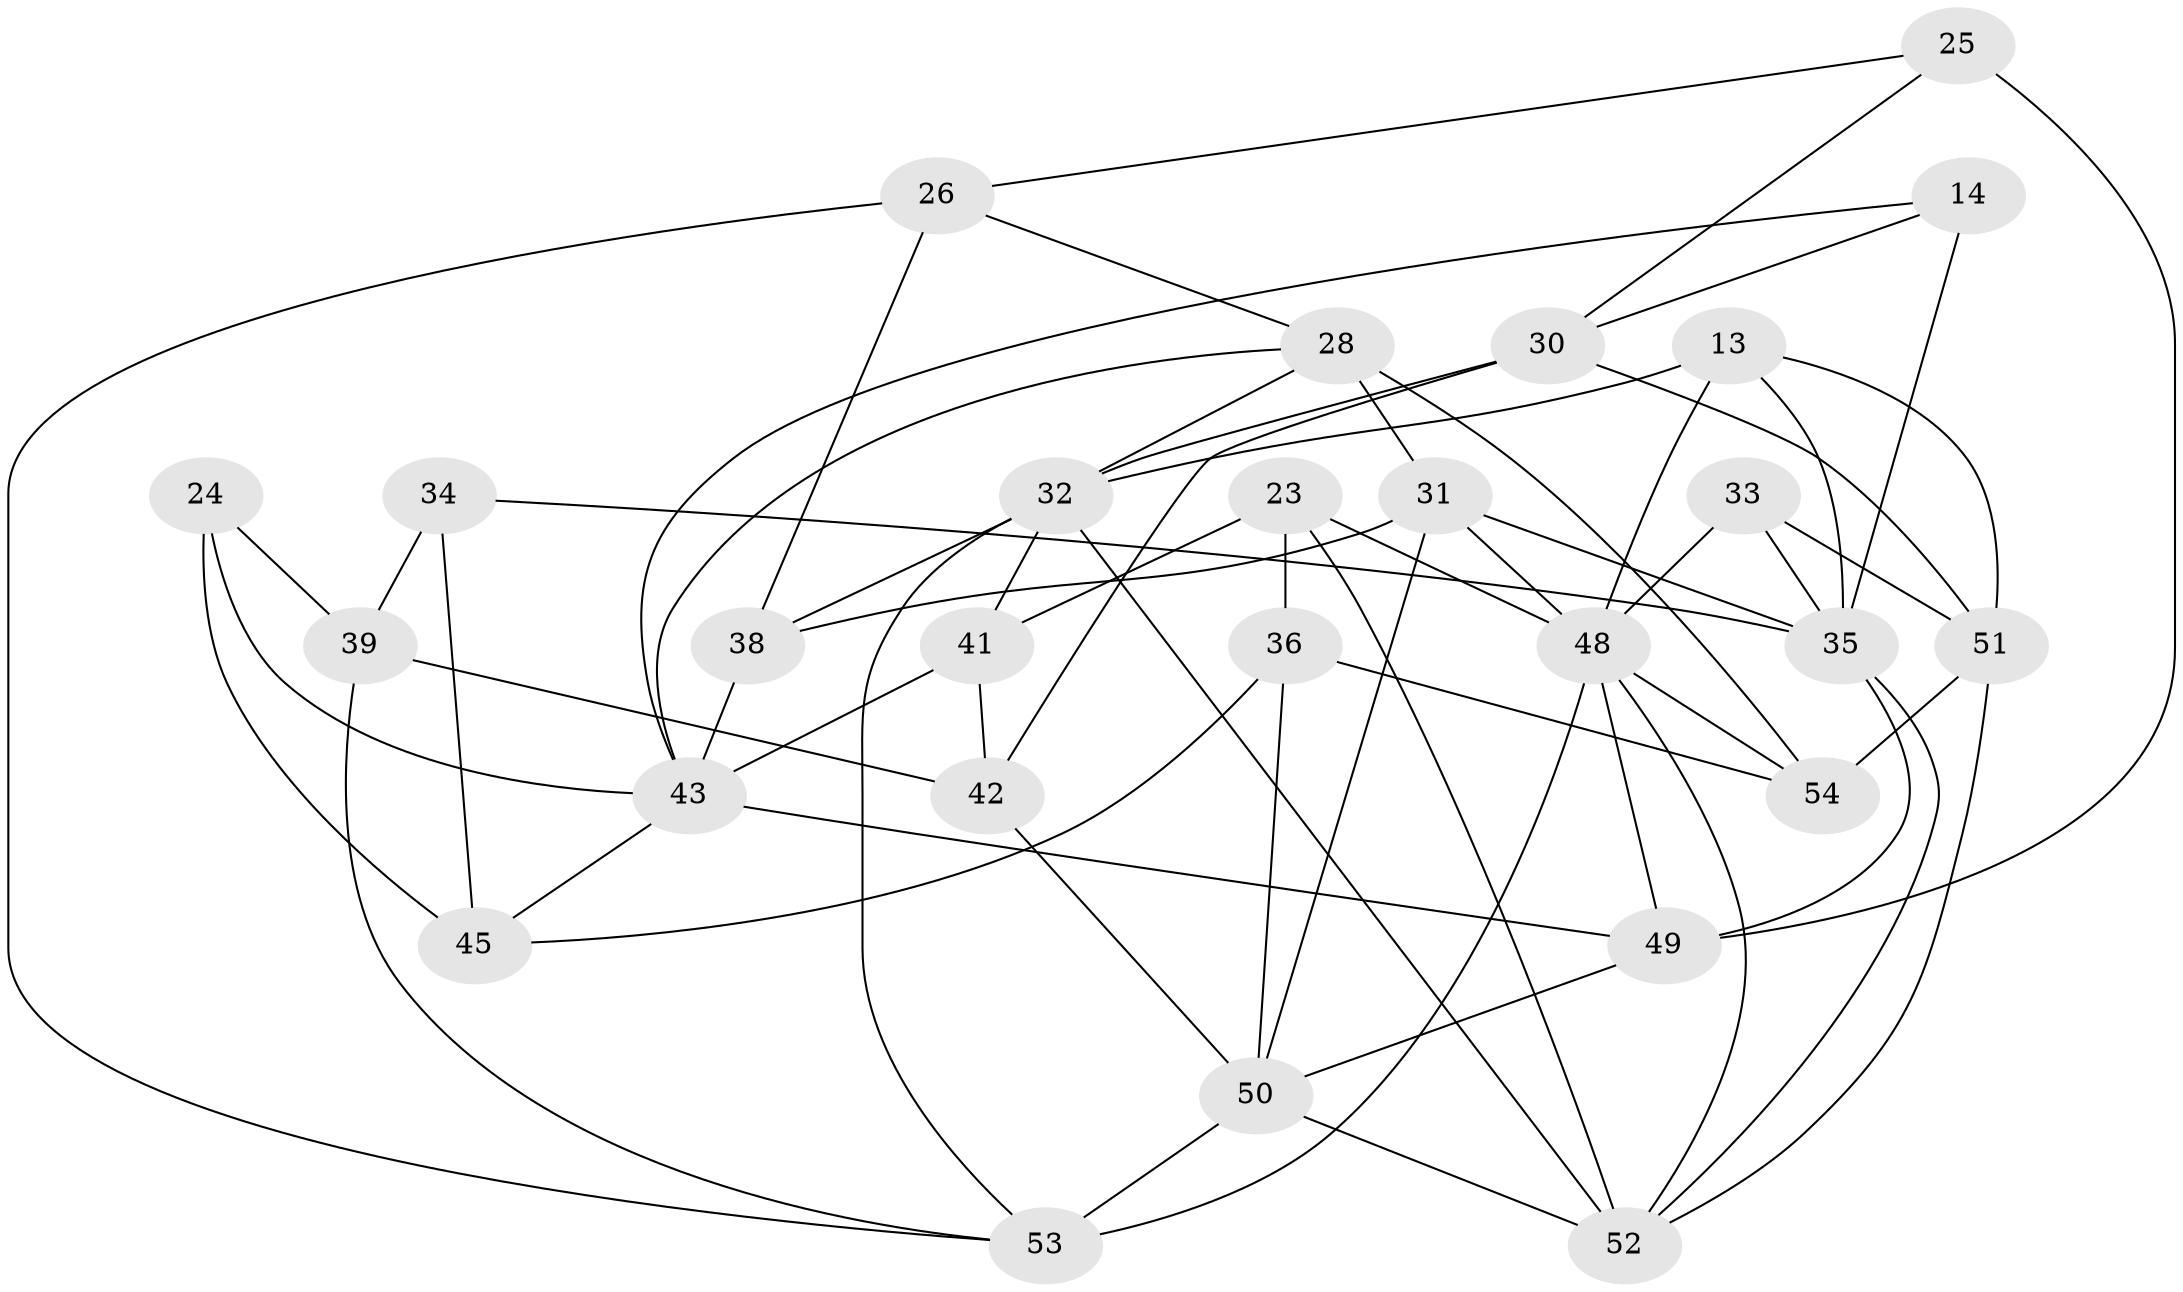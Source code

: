 // original degree distribution, {4: 1.0}
// Generated by graph-tools (version 1.1) at 2025/56/03/09/25 04:56:54]
// undirected, 27 vertices, 63 edges
graph export_dot {
graph [start="1"]
  node [color=gray90,style=filled];
  13 [super="+12"];
  14;
  23;
  24;
  25;
  26;
  28 [super="+10"];
  30 [super="+17"];
  31 [super="+20"];
  32 [super="+2+6"];
  33 [super="+9"];
  34;
  35 [super="+22+19"];
  36;
  38;
  39;
  41 [super="+5"];
  42 [super="+29"];
  43 [super="+7+11"];
  45 [super="+44"];
  48 [super="+8+15+46"];
  49 [super="+1+40"];
  50 [super="+18"];
  51 [super="+47"];
  52 [super="+21"];
  53 [super="+37"];
  54 [super="+27"];
  13 -- 35 [weight=2];
  13 -- 51;
  13 -- 32 [weight=2];
  13 -- 48;
  14 -- 43;
  14 -- 35 [weight=2];
  14 -- 30;
  23 -- 48;
  23 -- 36;
  23 -- 41;
  23 -- 52;
  24 -- 39;
  24 -- 45 [weight=2];
  24 -- 43;
  25 -- 49 [weight=2];
  25 -- 26;
  25 -- 30;
  26 -- 28;
  26 -- 53;
  26 -- 38;
  28 -- 32;
  28 -- 54 [weight=2];
  28 -- 43;
  28 -- 31;
  30 -- 51;
  30 -- 42 [weight=2];
  30 -- 32;
  31 -- 38;
  31 -- 48;
  31 -- 50 [weight=2];
  31 -- 35;
  32 -- 41;
  32 -- 38;
  32 -- 53;
  32 -- 52;
  33 -- 35 [weight=3];
  33 -- 51 [weight=2];
  33 -- 48;
  34 -- 39;
  34 -- 45 [weight=2];
  34 -- 35;
  35 -- 49 [weight=2];
  35 -- 52;
  36 -- 45;
  36 -- 54;
  36 -- 50;
  38 -- 43;
  39 -- 53;
  39 -- 42;
  41 -- 42 [weight=2];
  41 -- 43 [weight=2];
  42 -- 50;
  43 -- 45;
  43 -- 49;
  48 -- 52;
  48 -- 49 [weight=2];
  48 -- 54 [weight=2];
  48 -- 53;
  49 -- 50;
  50 -- 53 [weight=2];
  50 -- 52;
  51 -- 52;
  51 -- 54;
}
